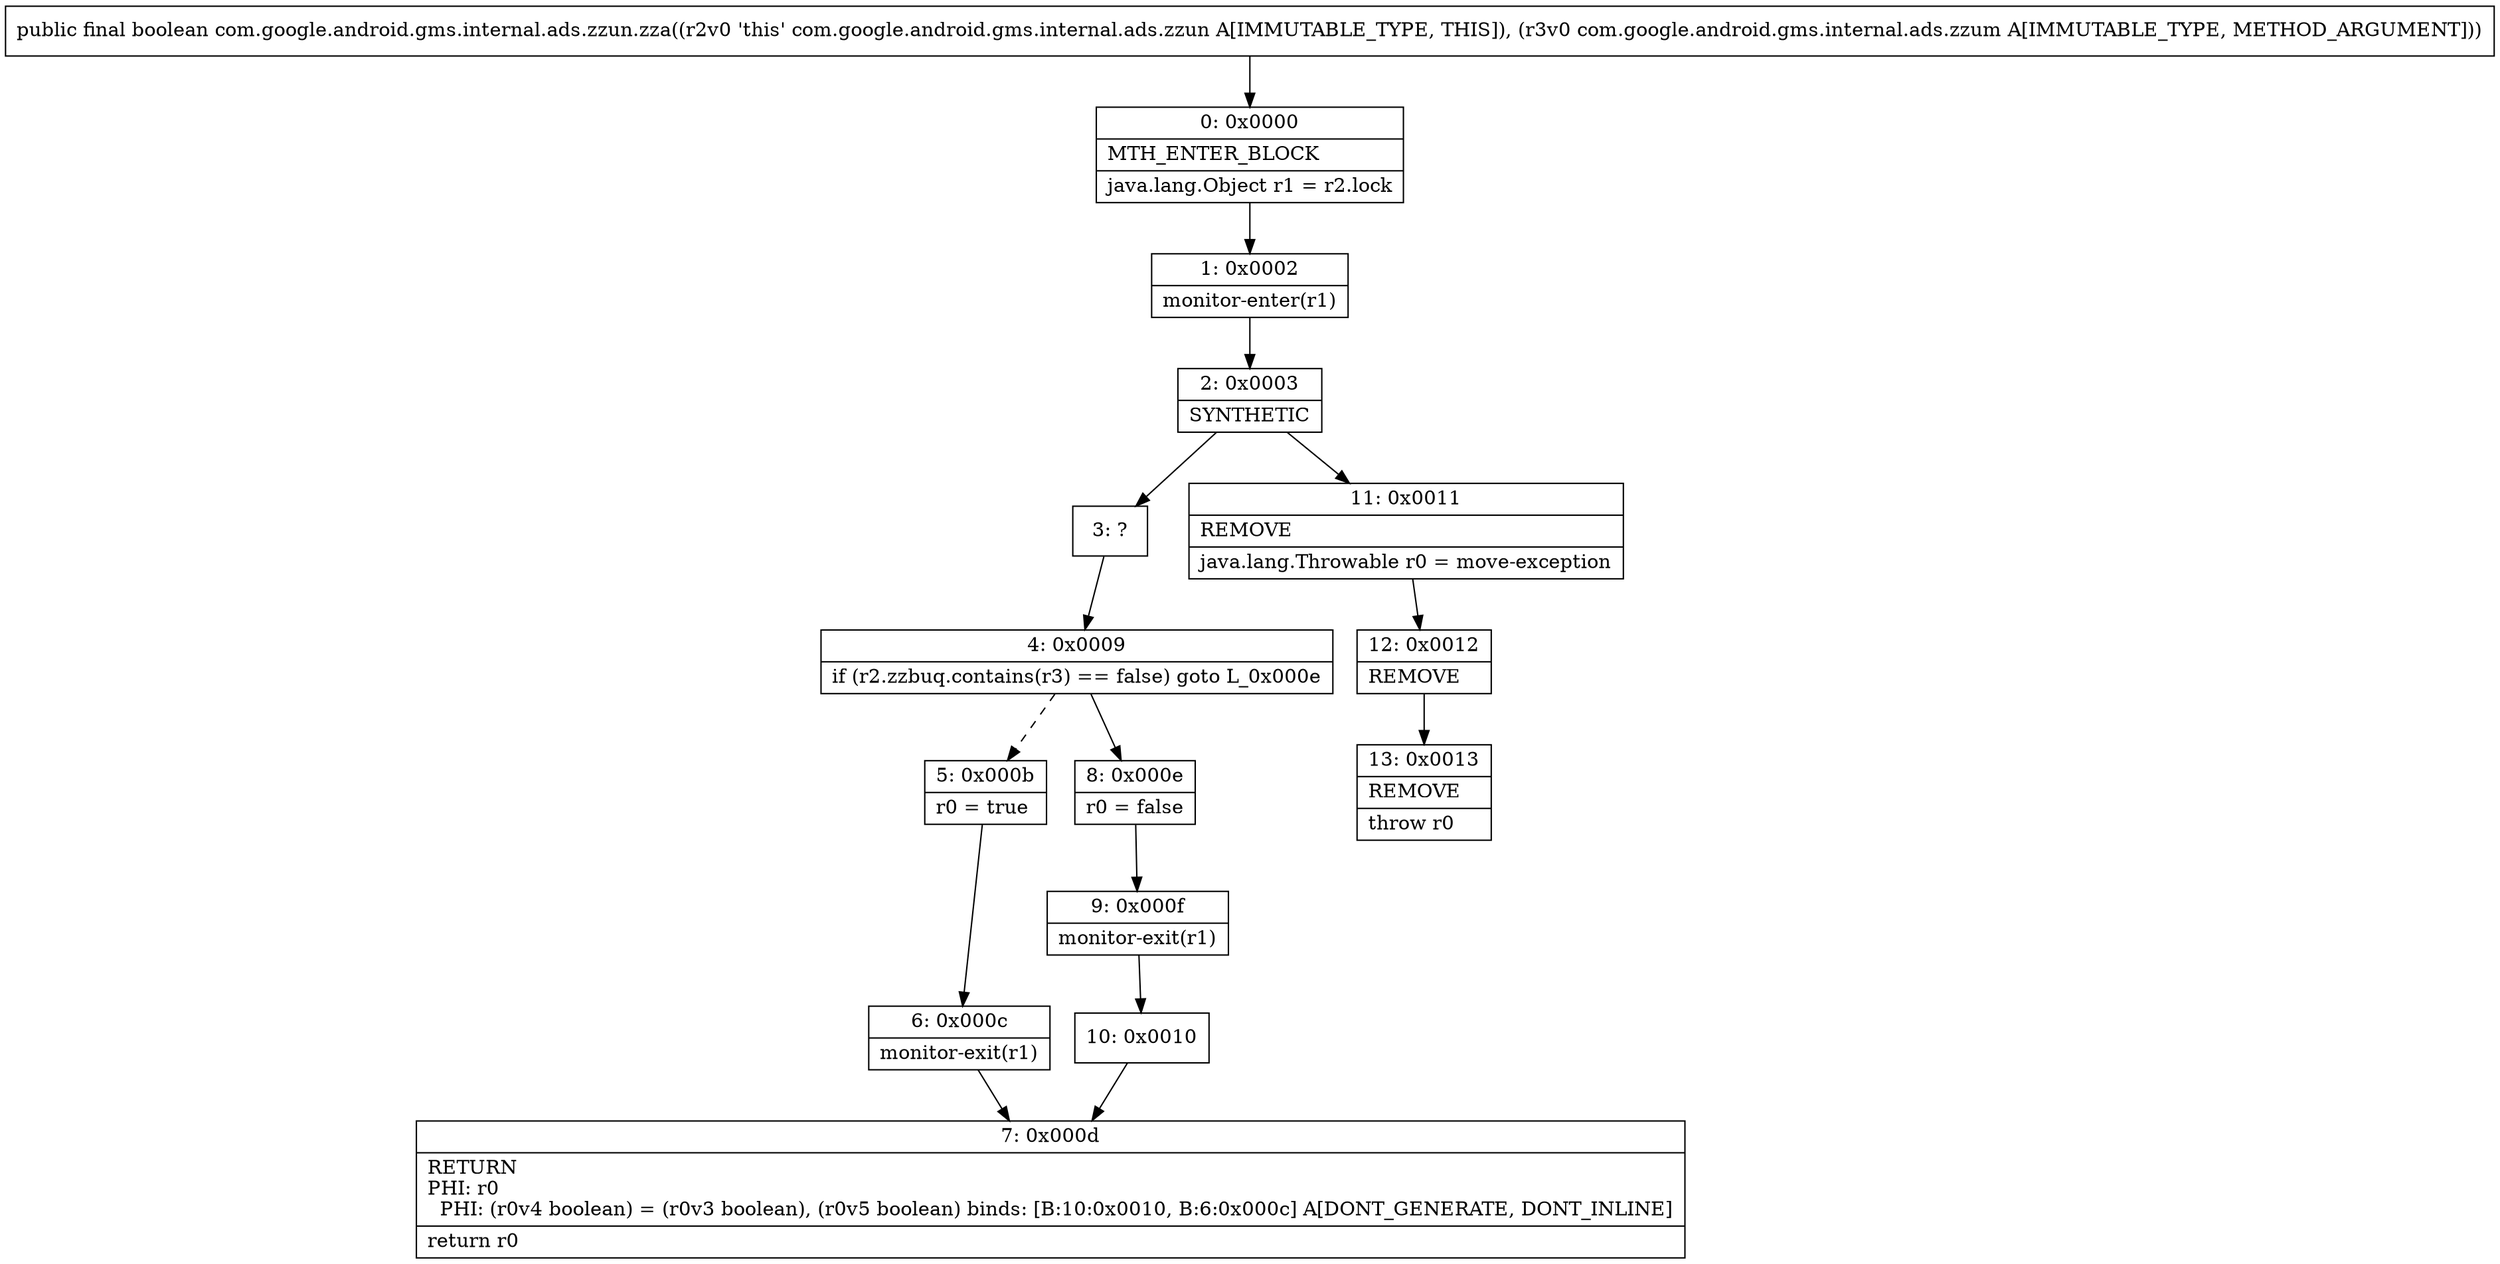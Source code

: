 digraph "CFG forcom.google.android.gms.internal.ads.zzun.zza(Lcom\/google\/android\/gms\/internal\/ads\/zzum;)Z" {
Node_0 [shape=record,label="{0\:\ 0x0000|MTH_ENTER_BLOCK\l|java.lang.Object r1 = r2.lock\l}"];
Node_1 [shape=record,label="{1\:\ 0x0002|monitor\-enter(r1)\l}"];
Node_2 [shape=record,label="{2\:\ 0x0003|SYNTHETIC\l}"];
Node_3 [shape=record,label="{3\:\ ?}"];
Node_4 [shape=record,label="{4\:\ 0x0009|if (r2.zzbuq.contains(r3) == false) goto L_0x000e\l}"];
Node_5 [shape=record,label="{5\:\ 0x000b|r0 = true\l}"];
Node_6 [shape=record,label="{6\:\ 0x000c|monitor\-exit(r1)\l}"];
Node_7 [shape=record,label="{7\:\ 0x000d|RETURN\lPHI: r0 \l  PHI: (r0v4 boolean) = (r0v3 boolean), (r0v5 boolean) binds: [B:10:0x0010, B:6:0x000c] A[DONT_GENERATE, DONT_INLINE]\l|return r0\l}"];
Node_8 [shape=record,label="{8\:\ 0x000e|r0 = false\l}"];
Node_9 [shape=record,label="{9\:\ 0x000f|monitor\-exit(r1)\l}"];
Node_10 [shape=record,label="{10\:\ 0x0010}"];
Node_11 [shape=record,label="{11\:\ 0x0011|REMOVE\l|java.lang.Throwable r0 = move\-exception\l}"];
Node_12 [shape=record,label="{12\:\ 0x0012|REMOVE\l}"];
Node_13 [shape=record,label="{13\:\ 0x0013|REMOVE\l|throw r0\l}"];
MethodNode[shape=record,label="{public final boolean com.google.android.gms.internal.ads.zzun.zza((r2v0 'this' com.google.android.gms.internal.ads.zzun A[IMMUTABLE_TYPE, THIS]), (r3v0 com.google.android.gms.internal.ads.zzum A[IMMUTABLE_TYPE, METHOD_ARGUMENT])) }"];
MethodNode -> Node_0;
Node_0 -> Node_1;
Node_1 -> Node_2;
Node_2 -> Node_3;
Node_2 -> Node_11;
Node_3 -> Node_4;
Node_4 -> Node_5[style=dashed];
Node_4 -> Node_8;
Node_5 -> Node_6;
Node_6 -> Node_7;
Node_8 -> Node_9;
Node_9 -> Node_10;
Node_10 -> Node_7;
Node_11 -> Node_12;
Node_12 -> Node_13;
}

